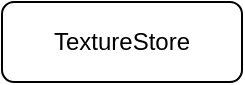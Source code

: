 <mxfile>
    <diagram name="Page-1" id="ojQ_nWyT-xTiCQnnjduF">
        <mxGraphModel dx="921" dy="472" grid="1" gridSize="10" guides="1" tooltips="1" connect="1" arrows="1" fold="1" page="1" pageScale="1" pageWidth="850" pageHeight="1100" math="0" shadow="0">
            <root>
                <mxCell id="0"/>
                <mxCell id="1" parent="0"/>
                <mxCell id="y18GXYJ1kTiZr-APOGWL-8" value="TextureStore" style="rounded=1;whiteSpace=wrap;html=1;" parent="1" vertex="1">
                    <mxGeometry x="80" y="120" width="120" height="40" as="geometry"/>
                </mxCell>
            </root>
        </mxGraphModel>
    </diagram>
</mxfile>